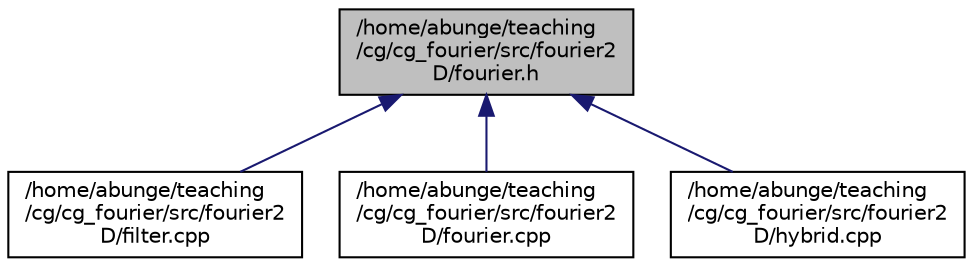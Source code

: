 digraph "/home/abunge/teaching/cg/cg_fourier/src/fourier2D/fourier.h"
{
  edge [fontname="Helvetica",fontsize="10",labelfontname="Helvetica",labelfontsize="10"];
  node [fontname="Helvetica",fontsize="10",shape=record];
  Node6 [label="/home/abunge/teaching\l/cg/cg_fourier/src/fourier2\lD/fourier.h",height=0.2,width=0.4,color="black", fillcolor="grey75", style="filled", fontcolor="black"];
  Node6 -> Node7 [dir="back",color="midnightblue",fontsize="10",style="solid",fontname="Helvetica"];
  Node7 [label="/home/abunge/teaching\l/cg/cg_fourier/src/fourier2\lD/filter.cpp",height=0.2,width=0.4,color="black", fillcolor="white", style="filled",URL="$filter_8cpp.html"];
  Node6 -> Node8 [dir="back",color="midnightblue",fontsize="10",style="solid",fontname="Helvetica"];
  Node8 [label="/home/abunge/teaching\l/cg/cg_fourier/src/fourier2\lD/fourier.cpp",height=0.2,width=0.4,color="black", fillcolor="white", style="filled",URL="$fourier_8cpp.html"];
  Node6 -> Node9 [dir="back",color="midnightblue",fontsize="10",style="solid",fontname="Helvetica"];
  Node9 [label="/home/abunge/teaching\l/cg/cg_fourier/src/fourier2\lD/hybrid.cpp",height=0.2,width=0.4,color="black", fillcolor="white", style="filled",URL="$hybrid_8cpp.html"];
}
